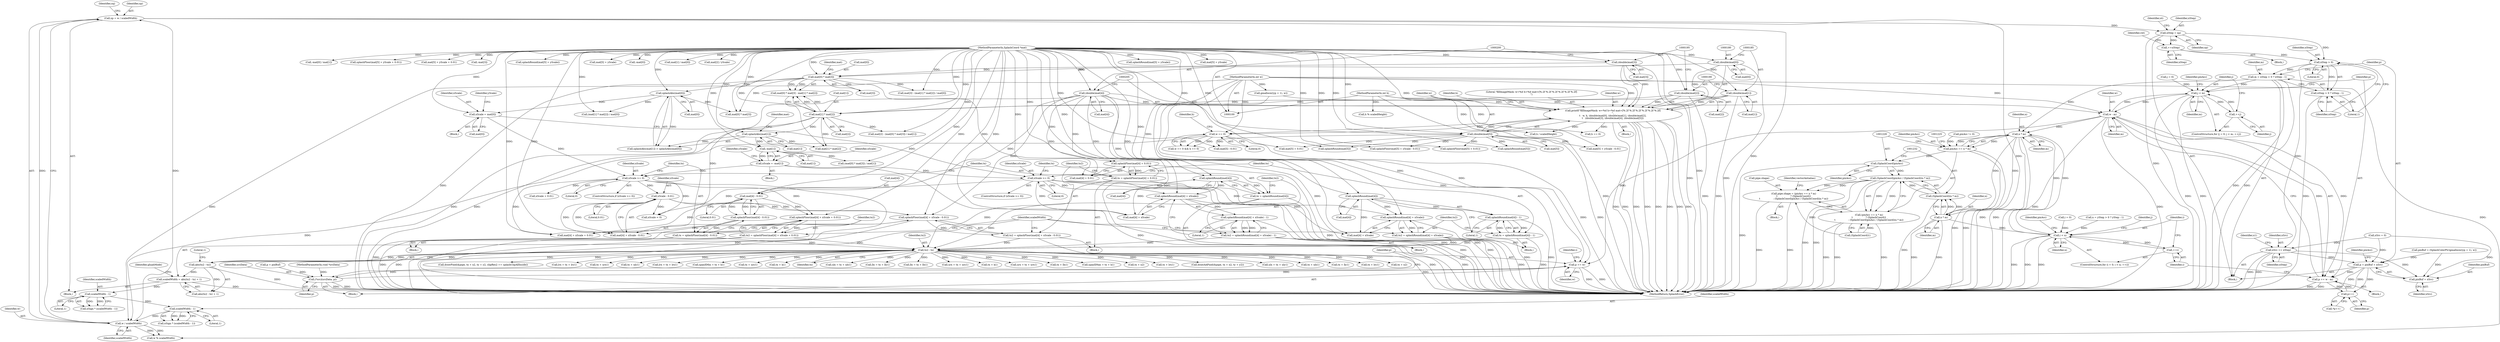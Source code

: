 digraph "0_poppler_9cf2325fb22f812b31858e519411f57747d39bd8_1@integer" {
"1000880" [label="(Call,xp = w / scaledWidth)"];
"1000882" [label="(Call,w / scaledWidth)"];
"1000211" [label="(Call,w == 0)"];
"1000175" [label="(Call,printf(\"fillImageMask: w=%d h=%d mat=[%.2f %.2f %.2f %.2f %.2f %.2f]\n\",\n\t   w, h, (double)mat[0], (double)mat[1], (double)mat[2],\n\t   (double)mat[3], (double)mat[4], (double)mat[5]))"];
"1000103" [label="(MethodParameterIn,int w)"];
"1000104" [label="(MethodParameterIn,int h)"];
"1000179" [label="(Call,(double)mat[0])"];
"1000105" [label="(MethodParameterIn,SplashCoord *mat)"];
"1000184" [label="(Call,(double)mat[1])"];
"1000189" [label="(Call,(double)mat[2])"];
"1000194" [label="(Call,(double)mat[3])"];
"1000199" [label="(Call,(double)mat[4])"];
"1000204" [label="(Call,(double)mat[5])"];
"1000599" [label="(Call,scaledWidth - 1)"];
"1000561" [label="(Call,scaledWidth - 1)"];
"1000423" [label="(Call,scaledWidth = abs(tx2 - tx) + 1)"];
"1000426" [label="(Call,abs(tx2 - tx))"];
"1000427" [label="(Call,tx2 - tx)"];
"1000393" [label="(Call,tx2 = splashFloor(mat[4] + xScale + 0.01))"];
"1000395" [label="(Call,splashFloor(mat[4] + xScale + 0.01))"];
"1000388" [label="(Call,mat[4] - 0.01)"];
"1000381" [label="(Call,xScale >= 0)"];
"1000298" [label="(Call,xScale = mat[0])"];
"1000248" [label="(Call,splashAbs(mat[0]))"];
"1000223" [label="(Call,mat[0] * mat[3])"];
"1000255" [label="(Call,xScale = -mat[1])"];
"1000257" [label="(Call,-mat[1])"];
"1000244" [label="(Call,splashAbs(mat[1]))"];
"1000230" [label="(Call,mat[1] * mat[2])"];
"1000350" [label="(Call,tx2 = splashRound(mat[4] + xScale) - 1)"];
"1000352" [label="(Call,splashRound(mat[4] + xScale) - 1)"];
"1000353" [label="(Call,splashRound(mat[4] + xScale))"];
"1000346" [label="(Call,splashRound(mat[4]))"];
"1000340" [label="(Call,xScale >= 0)"];
"1000413" [label="(Call,tx2 = splashFloor(mat[4] + xScale - 0.01))"];
"1000415" [label="(Call,splashFloor(mat[4] + xScale - 0.01))"];
"1000420" [label="(Call,xScale - 0.01)"];
"1000370" [label="(Call,tx2 = splashRound(mat[4] + xScale))"];
"1000372" [label="(Call,splashRound(mat[4] + xScale))"];
"1000365" [label="(Call,splashRound(mat[4]))"];
"1000405" [label="(Call,tx = splashFloor(mat[4] + 0.01))"];
"1000407" [label="(Call,splashFloor(mat[4] + 0.01))"];
"1000385" [label="(Call,tx = splashFloor(mat[4] - 0.01))"];
"1000387" [label="(Call,splashFloor(mat[4] - 0.01))"];
"1000344" [label="(Call,tx = splashRound(mat[4]))"];
"1000362" [label="(Call,tx = splashRound(mat[4]) - 1)"];
"1000364" [label="(Call,splashRound(mat[4]) - 1)"];
"1001125" [label="(Call,xStep = xp)"];
"1001139" [label="(Call,++xStep)"];
"1001166" [label="(Call,xStep > 0)"];
"1001163" [label="(Call,m = xStep > 0 ? xStep : 1)"];
"1001193" [label="(Call,j < m)"];
"1001196" [label="(Call,++j)"];
"1001206" [label="(Call,w - m)"];
"1000978" [label="(Call,p += w)"];
"1000975" [label="(Call,(*src)(srcData, p))"];
"1001204" [label="(Call,p += w - m)"];
"1001202" [label="(Call,p++)"];
"1001221" [label="(Call,n * m)"];
"1001183" [label="(Call,i < n)"];
"1001186" [label="(Call,++i)"];
"1001219" [label="(Call,pixAcc == n * m)"];
"1001228" [label="(Call,(SplashCoord)pixAcc)"];
"1001227" [label="(Call,(SplashCoord)pixAcc / (SplashCoord)(n * m))"];
"1001214" [label="(Call,pipe.shape = (pixAcc == n * m)\n\t                 ? (SplashCoord)1\n\t                 : (SplashCoord)pixAcc / (SplashCoord)(n * m))"];
"1001218" [label="(Call,(pixAcc == n * m)\n\t                 ? (SplashCoord)1\n\t                 : (SplashCoord)pixAcc / (SplashCoord)(n * m))"];
"1001233" [label="(Call,n * m)"];
"1001231" [label="(Call,(SplashCoord)(n * m))"];
"1001165" [label="(Call,xStep > 0 ? xStep : 1)"];
"1001266" [label="(Call,xSrc += xStep)"];
"1001171" [label="(Call,p = pixBuf + xSrc)"];
"1001173" [label="(Call,pixBuf + xSrc)"];
"1000977" [label="(Identifier,p)"];
"1000385" [label="(Call,tx = splashFloor(mat[4] - 0.01))"];
"1000467" [label="(Call,splashRound(mat[5] + yScale))"];
"1001196" [label="(Call,++j)"];
"1000243" [label="(Call,splashAbs(mat[1]) > splashAbs(mat[0]))"];
"1000646" [label="(Call,llx = tx + lly1)"];
"1000258" [label="(Call,mat[1])"];
"1001206" [label="(Call,w - m)"];
"1000362" [label="(Call,tx = splashRound(mat[4]) - 1)"];
"1000186" [label="(Call,mat[1])"];
"1000257" [label="(Call,-mat[1])"];
"1000232" [label="(Identifier,mat)"];
"1000422" [label="(Literal,0.01)"];
"1001202" [label="(Call,p++)"];
"1000212" [label="(Identifier,w)"];
"1000386" [label="(Identifier,tx)"];
"1001215" [label="(Call,pipe.shape)"];
"1000373" [label="(Call,mat[4] + xScale)"];
"1000877" [label="(Call,h % scaledHeight)"];
"1000381" [label="(Call,xScale >= 0)"];
"1000380" [label="(ControlStructure,if (xScale >= 0))"];
"1001197" [label="(Identifier,j)"];
"1001267" [label="(Identifier,xSrc)"];
"1000213" [label="(Literal,0)"];
"1000210" [label="(Call,w == 0 && h == 0)"];
"1000688" [label="(Call,llx = tx + llx1)"];
"1000468" [label="(Call,mat[5] + yScale)"];
"1000636" [label="(Call,urx = tx + ury1)"];
"1001025" [label="(Call,tx + k1)"];
"1001231" [label="(Call,(SplashCoord)(n * m))"];
"1001203" [label="(Identifier,p)"];
"1000346" [label="(Call,splashRound(mat[4]))"];
"1001208" [label="(Identifier,m)"];
"1001211" [label="(Identifier,pixAcc)"];
"1000460" [label="(Call,splashRound(mat[5]))"];
"1000211" [label="(Call,w == 0)"];
"1000441" [label="(Call,splashRound(mat[5]))"];
"1000511" [label="(Call,mat[5] + yScale - 0.01)"];
"1000178" [label="(Identifier,h)"];
"1000404" [label="(Block,)"];
"1001129" [label="(Identifier,xt)"];
"1001171" [label="(Call,p = pixBuf + xSrc)"];
"1001214" [label="(Call,pipe.shape = (pixAcc == n * m)\n\t                 ? (SplashCoord)1\n\t                 : (SplashCoord)pixAcc / (SplashCoord)(n * m))"];
"1001177" [label="(Identifier,pixAcc)"];
"1000678" [label="(Call,urx = tx + urx1)"];
"1000344" [label="(Call,tx = splashRound(mat[4]))"];
"1000690" [label="(Call,tx + llx1)"];
"1000304" [label="(Identifier,yScale)"];
"1001175" [label="(Identifier,xSrc)"];
"1000426" [label="(Call,abs(tx2 - tx))"];
"1001195" [label="(Identifier,m)"];
"1000976" [label="(Identifier,srcData)"];
"1000179" [label="(Call,(double)mat[0])"];
"1000176" [label="(Literal,\"fillImageMask: w=%d h=%d mat=[%.2f %.2f %.2f %.2f %.2f %.2f]\n\")"];
"1000510" [label="(Call,splashFloor(mat[5] + yScale - 0.01))"];
"1000234" [label="(Call,mat[2])"];
"1000395" [label="(Call,splashFloor(mat[4] + xScale + 0.01))"];
"1000887" [label="(Call,w % scaledWidth)"];
"1001204" [label="(Call,p += w - m)"];
"1000352" [label="(Call,splashRound(mat[4] + xScale) - 1)"];
"1000227" [label="(Call,mat[3])"];
"1001268" [label="(Identifier,xStep)"];
"1001179" [label="(ControlStructure,for (i = 0; i < n; ++i))"];
"1001037" [label="(Call,spanXMax = tx + k1)"];
"1001140" [label="(Identifier,xStep)"];
"1000503" [label="(Call,mat[5] + 0.01)"];
"1001224" [label="(Call,(SplashCoord)1)"];
"1000597" [label="(Call,xSign * (scaledWidth - 1))"];
"1001124" [label="(Block,)"];
"1001142" [label="(Identifier,rot)"];
"1001246" [label="(Call,tx + x2)"];
"1001170" [label="(Literal,1)"];
"1000177" [label="(Identifier,w)"];
"1000700" [label="(Call,tx + lrx1)"];
"1001166" [label="(Call,xStep > 0)"];
"1000297" [label="(Block,)"];
"1000256" [label="(Identifier,xScale)"];
"1001243" [label="(Call,drawAAPixel(&pipe, tx + x2, ty + y2))"];
"1000371" [label="(Identifier,tx2)"];
"1000215" [label="(Identifier,h)"];
"1000483" [label="(Call,mat[5] - 0.01)"];
"1001221" [label="(Call,n * m)"];
"1000962" [label="(Call,p = pixBuf)"];
"1000206" [label="(Call,mat[5])"];
"1000890" [label="(Call,pixBuf = (SplashColorPtr)gmallocn((yp + 1), w))"];
"1000248" [label="(Call,splashAbs(mat[0]))"];
"1001125" [label="(Call,xStep = xp)"];
"1000414" [label="(Identifier,tx2)"];
"1000883" [label="(Identifier,w)"];
"1000189" [label="(Call,(double)mat[2])"];
"1000340" [label="(Call,xScale >= 0)"];
"1000432" [label="(Identifier,glyphMode)"];
"1000626" [label="(Call,ulx = tx + uly1)"];
"1000406" [label="(Identifier,tx)"];
"1001135" [label="(Block,)"];
"1001168" [label="(Literal,0)"];
"1000309" [label="(Call,(mat[1] * mat[2]) / mat[0])"];
"1000245" [label="(Call,mat[1])"];
"1000341" [label="(Identifier,xScale)"];
"1001186" [label="(Call,++i)"];
"1000872" [label="(Call,h / scaledHeight)"];
"1000423" [label="(Call,scaledWidth = abs(tx2 - tx) + 1)"];
"1000102" [label="(MethodParameterIn,void *srcData)"];
"1000407" [label="(Call,splashFloor(mat[4] + 0.01))"];
"1000428" [label="(Identifier,tx2)"];
"1001172" [label="(Identifier,p)"];
"1000244" [label="(Call,splashAbs(mat[1]))"];
"1000400" [label="(Call,xScale + 0.01)"];
"1001174" [label="(Identifier,pixBuf)"];
"1000383" [label="(Literal,0)"];
"1000263" [label="(Call,mat[2] - (mat[0] * mat[3]) / mat[1])"];
"1000365" [label="(Call,splashRound(mat[4]))"];
"1000288" [label="(Call,-mat[0] / mat[1])"];
"1000343" [label="(Block,)"];
"1000231" [label="(Call,mat[1])"];
"1001227" [label="(Call,(SplashCoord)pixAcc / (SplashCoord)(n * m))"];
"1000361" [label="(Block,)"];
"1001279" [label="(MethodReturn,SplashError)"];
"1000405" [label="(Call,tx = splashFloor(mat[4] + 0.01))"];
"1000670" [label="(Call,tx + ulx1)"];
"1000310" [label="(Call,mat[1] * mat[2])"];
"1000351" [label="(Identifier,tx2)"];
"1001185" [label="(Identifier,n)"];
"1000425" [label="(Call,abs(tx2 - tx) + 1)"];
"1001187" [label="(Identifier,i)"];
"1000648" [label="(Call,tx + lly1)"];
"1000658" [label="(Call,tx + lry1)"];
"1000387" [label="(Call,splashFloor(mat[4] - 0.01))"];
"1000894" [label="(Call,gmallocn((yp + 1), w))"];
"1000175" [label="(Call,printf(\"fillImageMask: w=%d h=%d mat=[%.2f %.2f %.2f %.2f %.2f %.2f]\n\",\n\t   w, h, (double)mat[0], (double)mat[1], (double)mat[2],\n\t   (double)mat[3], (double)mat[4], (double)mat[5]))"];
"1000370" [label="(Call,tx2 = splashRound(mat[4] + xScale))"];
"1000250" [label="(Identifier,mat)"];
"1000224" [label="(Call,mat[0])"];
"1000973" [label="(Identifier,i)"];
"1001165" [label="(Call,xStep > 0 ? xStep : 1)"];
"1000490" [label="(Call,splashFloor(mat[5] + yScale + 0.01))"];
"1000427" [label="(Call,tx2 - tx)"];
"1000491" [label="(Call,mat[5] + yScale + 0.01)"];
"1001257" [label="(Call,tx + x2)"];
"1000345" [label="(Identifier,tx)"];
"1001191" [label="(Identifier,j)"];
"1000281" [label="(Call,-mat[3])"];
"1001222" [label="(Identifier,n)"];
"1001193" [label="(Call,j < m)"];
"1000366" [label="(Call,mat[4])"];
"1001163" [label="(Call,m = xStep > 0 ? xStep : 1)"];
"1001184" [label="(Identifier,i)"];
"1001189" [label="(ControlStructure,for (j = 0; j < m; ++j))"];
"1000372" [label="(Call,splashRound(mat[4] + xScale))"];
"1001230" [label="(Identifier,pixAcc)"];
"1000448" [label="(Call,splashRound(mat[5] + yScale))"];
"1000249" [label="(Call,mat[0])"];
"1000600" [label="(Identifier,scaledWidth)"];
"1000222" [label="(Call,mat[0] * mat[3] - mat[1] * mat[2])"];
"1000104" [label="(MethodParameterIn,int h)"];
"1000204" [label="(Call,(double)mat[5])"];
"1000880" [label="(Call,xp = w / scaledWidth)"];
"1000529" [label="(Call,xScale < 0)"];
"1001167" [label="(Identifier,xStep)"];
"1000305" [label="(Call,mat[3] - (mat[1] * mat[2]) / mat[0])"];
"1001194" [label="(Identifier,j)"];
"1000359" [label="(Literal,1)"];
"1001233" [label="(Call,n * m)"];
"1000449" [label="(Call,mat[5] + yScale)"];
"1000289" [label="(Call,-mat[0])"];
"1000354" [label="(Call,mat[4] + xScale)"];
"1001254" [label="(Call,drawPixel(&pipe, tx + x2, ty + y2, clipRes2 == splashClipAllInside))"];
"1001210" [label="(Call,pixAcc != 0)"];
"1000230" [label="(Call,mat[1] * mat[2])"];
"1000393" [label="(Call,tx2 = splashFloor(mat[4] + xScale + 0.01))"];
"1000656" [label="(Call,lrx = tx + lry1)"];
"1000299" [label="(Identifier,xScale)"];
"1000300" [label="(Call,mat[0])"];
"1000975" [label="(Call,(*src)(srcData, p))"];
"1001183" [label="(Call,i < n)"];
"1001234" [label="(Identifier,n)"];
"1001270" [label="(Identifier,x1)"];
"1000107" [label="(Block,)"];
"1000421" [label="(Identifier,xScale)"];
"1000103" [label="(MethodParameterIn,int w)"];
"1001238" [label="(Identifier,vectorAntialias)"];
"1001205" [label="(Identifier,p)"];
"1000563" [label="(Literal,1)"];
"1000347" [label="(Call,mat[4])"];
"1000329" [label="(Call,mat[1] / mat[0])"];
"1001207" [label="(Identifier,w)"];
"1000268" [label="(Call,mat[0] * mat[3])"];
"1000408" [label="(Call,mat[4] + 0.01)"];
"1000174" [label="(Block,)"];
"1000420" [label="(Call,xScale - 0.01)"];
"1000974" [label="(Block,)"];
"1001220" [label="(Identifier,pixAcc)"];
"1001127" [label="(Identifier,xp)"];
"1000105" [label="(MethodParameterIn,SplashCoord *mat)"];
"1000601" [label="(Literal,1)"];
"1000394" [label="(Identifier,tx2)"];
"1000886" [label="(Identifier,xq)"];
"1000262" [label="(Identifier,yScale)"];
"1000389" [label="(Call,mat[4])"];
"1000680" [label="(Call,tx + urx1)"];
"1000384" [label="(Block,)"];
"1000342" [label="(Literal,0)"];
"1000392" [label="(Literal,0.01)"];
"1001164" [label="(Identifier,m)"];
"1000364" [label="(Call,splashRound(mat[4]) - 1)"];
"1000254" [label="(Block,)"];
"1000369" [label="(Literal,1)"];
"1001235" [label="(Identifier,m)"];
"1001126" [label="(Identifier,xStep)"];
"1001201" [label="(Call,*p++)"];
"1000388" [label="(Call,mat[4] - 0.01)"];
"1000881" [label="(Identifier,xp)"];
"1000382" [label="(Identifier,xScale)"];
"1000562" [label="(Identifier,scaledWidth)"];
"1000196" [label="(Call,mat[3])"];
"1000559" [label="(Call,xSign * (scaledWidth - 1))"];
"1000413" [label="(Call,tx2 = splashFloor(mat[4] + xScale - 0.01))"];
"1001180" [label="(Call,i = 0)"];
"1000267" [label="(Call,(mat[0] * mat[3]) / mat[1])"];
"1000191" [label="(Call,mat[2])"];
"1000424" [label="(Identifier,scaledWidth)"];
"1000223" [label="(Call,mat[0] * mat[3])"];
"1000194" [label="(Call,(double)mat[3])"];
"1001190" [label="(Call,j = 0)"];
"1000416" [label="(Call,mat[4] + xScale - 0.01)"];
"1000628" [label="(Call,tx + uly1)"];
"1000502" [label="(Call,splashFloor(mat[5] + 0.01))"];
"1001218" [label="(Call,(pixAcc == n * m)\n\t                 ? (SplashCoord)1\n\t                 : (SplashCoord)pixAcc / (SplashCoord)(n * m))"];
"1001223" [label="(Identifier,m)"];
"1000698" [label="(Call,lrx = tx + lrx1)"];
"1001169" [label="(Identifier,xStep)"];
"1001219" [label="(Call,pixAcc == n * m)"];
"1000884" [label="(Identifier,scaledWidth)"];
"1000184" [label="(Call,(double)mat[1])"];
"1000353" [label="(Call,splashRound(mat[4] + xScale))"];
"1000214" [label="(Call,h == 0)"];
"1000298" [label="(Call,xScale = mat[0])"];
"1000561" [label="(Call,scaledWidth - 1)"];
"1001023" [label="(Call,spanXMin = tx + k1)"];
"1000396" [label="(Call,mat[4] + xScale + 0.01)"];
"1001266" [label="(Call,xSrc += xStep)"];
"1001200" [label="(Identifier,pixAcc)"];
"1000638" [label="(Call,tx + ury1)"];
"1001139" [label="(Call,++xStep)"];
"1001039" [label="(Call,tx + k1)"];
"1001173" [label="(Call,pixBuf + xSrc)"];
"1000255" [label="(Call,xScale = -mat[1])"];
"1001228" [label="(Call,(SplashCoord)pixAcc)"];
"1000429" [label="(Identifier,tx)"];
"1000882" [label="(Call,w / scaledWidth)"];
"1000322" [label="(Call,mat[2] / yScale)"];
"1000979" [label="(Identifier,p)"];
"1000350" [label="(Call,tx2 = splashRound(mat[4] + xScale) - 1)"];
"1001082" [label="(Call,xSrc = 0)"];
"1000201" [label="(Call,mat[4])"];
"1000430" [label="(Literal,1)"];
"1001213" [label="(Block,)"];
"1001107" [label="(Call,n = yStep > 0 ? yStep : 1)"];
"1000978" [label="(Call,p += w)"];
"1000599" [label="(Call,scaledWidth - 1)"];
"1000339" [label="(ControlStructure,if (xScale >= 0))"];
"1000668" [label="(Call,ulx = tx + ulx1)"];
"1000415" [label="(Call,splashFloor(mat[4] + xScale - 0.01))"];
"1001188" [label="(Block,)"];
"1000199" [label="(Call,(double)mat[4])"];
"1000363" [label="(Identifier,tx)"];
"1000980" [label="(Identifier,w)"];
"1000181" [label="(Call,mat[0])"];
"1000880" -> "1000107"  [label="AST: "];
"1000880" -> "1000882"  [label="CFG: "];
"1000881" -> "1000880"  [label="AST: "];
"1000882" -> "1000880"  [label="AST: "];
"1000886" -> "1000880"  [label="CFG: "];
"1000880" -> "1001279"  [label="DDG: "];
"1000880" -> "1001279"  [label="DDG: "];
"1000882" -> "1000880"  [label="DDG: "];
"1000882" -> "1000880"  [label="DDG: "];
"1000880" -> "1001125"  [label="DDG: "];
"1000882" -> "1000884"  [label="CFG: "];
"1000883" -> "1000882"  [label="AST: "];
"1000884" -> "1000882"  [label="AST: "];
"1000211" -> "1000882"  [label="DDG: "];
"1000103" -> "1000882"  [label="DDG: "];
"1000599" -> "1000882"  [label="DDG: "];
"1000882" -> "1000887"  [label="DDG: "];
"1000882" -> "1000887"  [label="DDG: "];
"1000211" -> "1000210"  [label="AST: "];
"1000211" -> "1000213"  [label="CFG: "];
"1000212" -> "1000211"  [label="AST: "];
"1000213" -> "1000211"  [label="AST: "];
"1000215" -> "1000211"  [label="CFG: "];
"1000210" -> "1000211"  [label="CFG: "];
"1000211" -> "1001279"  [label="DDG: "];
"1000211" -> "1000210"  [label="DDG: "];
"1000211" -> "1000210"  [label="DDG: "];
"1000175" -> "1000211"  [label="DDG: "];
"1000103" -> "1000211"  [label="DDG: "];
"1000175" -> "1000174"  [label="AST: "];
"1000175" -> "1000204"  [label="CFG: "];
"1000176" -> "1000175"  [label="AST: "];
"1000177" -> "1000175"  [label="AST: "];
"1000178" -> "1000175"  [label="AST: "];
"1000179" -> "1000175"  [label="AST: "];
"1000184" -> "1000175"  [label="AST: "];
"1000189" -> "1000175"  [label="AST: "];
"1000194" -> "1000175"  [label="AST: "];
"1000199" -> "1000175"  [label="AST: "];
"1000204" -> "1000175"  [label="AST: "];
"1000212" -> "1000175"  [label="CFG: "];
"1000175" -> "1001279"  [label="DDG: "];
"1000175" -> "1001279"  [label="DDG: "];
"1000175" -> "1001279"  [label="DDG: "];
"1000175" -> "1001279"  [label="DDG: "];
"1000175" -> "1001279"  [label="DDG: "];
"1000175" -> "1001279"  [label="DDG: "];
"1000175" -> "1001279"  [label="DDG: "];
"1000175" -> "1001279"  [label="DDG: "];
"1000103" -> "1000175"  [label="DDG: "];
"1000104" -> "1000175"  [label="DDG: "];
"1000179" -> "1000175"  [label="DDG: "];
"1000184" -> "1000175"  [label="DDG: "];
"1000189" -> "1000175"  [label="DDG: "];
"1000194" -> "1000175"  [label="DDG: "];
"1000199" -> "1000175"  [label="DDG: "];
"1000204" -> "1000175"  [label="DDG: "];
"1000175" -> "1000214"  [label="DDG: "];
"1000175" -> "1000872"  [label="DDG: "];
"1000103" -> "1000100"  [label="AST: "];
"1000103" -> "1001279"  [label="DDG: "];
"1000103" -> "1000887"  [label="DDG: "];
"1000103" -> "1000894"  [label="DDG: "];
"1000103" -> "1000978"  [label="DDG: "];
"1000103" -> "1001206"  [label="DDG: "];
"1000104" -> "1000100"  [label="AST: "];
"1000104" -> "1001279"  [label="DDG: "];
"1000104" -> "1000214"  [label="DDG: "];
"1000104" -> "1000872"  [label="DDG: "];
"1000104" -> "1000877"  [label="DDG: "];
"1000179" -> "1000181"  [label="CFG: "];
"1000180" -> "1000179"  [label="AST: "];
"1000181" -> "1000179"  [label="AST: "];
"1000185" -> "1000179"  [label="CFG: "];
"1000179" -> "1001279"  [label="DDG: "];
"1000105" -> "1000179"  [label="DDG: "];
"1000179" -> "1000223"  [label="DDG: "];
"1000105" -> "1000100"  [label="AST: "];
"1000105" -> "1001279"  [label="DDG: "];
"1000105" -> "1000184"  [label="DDG: "];
"1000105" -> "1000189"  [label="DDG: "];
"1000105" -> "1000194"  [label="DDG: "];
"1000105" -> "1000199"  [label="DDG: "];
"1000105" -> "1000204"  [label="DDG: "];
"1000105" -> "1000223"  [label="DDG: "];
"1000105" -> "1000230"  [label="DDG: "];
"1000105" -> "1000244"  [label="DDG: "];
"1000105" -> "1000248"  [label="DDG: "];
"1000105" -> "1000257"  [label="DDG: "];
"1000105" -> "1000263"  [label="DDG: "];
"1000105" -> "1000268"  [label="DDG: "];
"1000105" -> "1000267"  [label="DDG: "];
"1000105" -> "1000281"  [label="DDG: "];
"1000105" -> "1000289"  [label="DDG: "];
"1000105" -> "1000288"  [label="DDG: "];
"1000105" -> "1000298"  [label="DDG: "];
"1000105" -> "1000305"  [label="DDG: "];
"1000105" -> "1000310"  [label="DDG: "];
"1000105" -> "1000309"  [label="DDG: "];
"1000105" -> "1000322"  [label="DDG: "];
"1000105" -> "1000329"  [label="DDG: "];
"1000105" -> "1000346"  [label="DDG: "];
"1000105" -> "1000353"  [label="DDG: "];
"1000105" -> "1000354"  [label="DDG: "];
"1000105" -> "1000365"  [label="DDG: "];
"1000105" -> "1000372"  [label="DDG: "];
"1000105" -> "1000373"  [label="DDG: "];
"1000105" -> "1000388"  [label="DDG: "];
"1000105" -> "1000395"  [label="DDG: "];
"1000105" -> "1000396"  [label="DDG: "];
"1000105" -> "1000407"  [label="DDG: "];
"1000105" -> "1000408"  [label="DDG: "];
"1000105" -> "1000415"  [label="DDG: "];
"1000105" -> "1000416"  [label="DDG: "];
"1000105" -> "1000441"  [label="DDG: "];
"1000105" -> "1000448"  [label="DDG: "];
"1000105" -> "1000449"  [label="DDG: "];
"1000105" -> "1000460"  [label="DDG: "];
"1000105" -> "1000467"  [label="DDG: "];
"1000105" -> "1000468"  [label="DDG: "];
"1000105" -> "1000483"  [label="DDG: "];
"1000105" -> "1000490"  [label="DDG: "];
"1000105" -> "1000491"  [label="DDG: "];
"1000105" -> "1000502"  [label="DDG: "];
"1000105" -> "1000503"  [label="DDG: "];
"1000105" -> "1000510"  [label="DDG: "];
"1000105" -> "1000511"  [label="DDG: "];
"1000184" -> "1000186"  [label="CFG: "];
"1000185" -> "1000184"  [label="AST: "];
"1000186" -> "1000184"  [label="AST: "];
"1000190" -> "1000184"  [label="CFG: "];
"1000184" -> "1001279"  [label="DDG: "];
"1000184" -> "1000230"  [label="DDG: "];
"1000189" -> "1000191"  [label="CFG: "];
"1000190" -> "1000189"  [label="AST: "];
"1000191" -> "1000189"  [label="AST: "];
"1000195" -> "1000189"  [label="CFG: "];
"1000189" -> "1001279"  [label="DDG: "];
"1000189" -> "1000230"  [label="DDG: "];
"1000194" -> "1000196"  [label="CFG: "];
"1000195" -> "1000194"  [label="AST: "];
"1000196" -> "1000194"  [label="AST: "];
"1000200" -> "1000194"  [label="CFG: "];
"1000194" -> "1001279"  [label="DDG: "];
"1000194" -> "1000223"  [label="DDG: "];
"1000199" -> "1000201"  [label="CFG: "];
"1000200" -> "1000199"  [label="AST: "];
"1000201" -> "1000199"  [label="AST: "];
"1000205" -> "1000199"  [label="CFG: "];
"1000199" -> "1001279"  [label="DDG: "];
"1000199" -> "1000346"  [label="DDG: "];
"1000199" -> "1000365"  [label="DDG: "];
"1000199" -> "1000388"  [label="DDG: "];
"1000199" -> "1000407"  [label="DDG: "];
"1000199" -> "1000408"  [label="DDG: "];
"1000199" -> "1000415"  [label="DDG: "];
"1000199" -> "1000416"  [label="DDG: "];
"1000204" -> "1000206"  [label="CFG: "];
"1000205" -> "1000204"  [label="AST: "];
"1000206" -> "1000204"  [label="AST: "];
"1000204" -> "1001279"  [label="DDG: "];
"1000204" -> "1000441"  [label="DDG: "];
"1000204" -> "1000460"  [label="DDG: "];
"1000204" -> "1000483"  [label="DDG: "];
"1000204" -> "1000502"  [label="DDG: "];
"1000204" -> "1000503"  [label="DDG: "];
"1000204" -> "1000510"  [label="DDG: "];
"1000204" -> "1000511"  [label="DDG: "];
"1000599" -> "1000597"  [label="AST: "];
"1000599" -> "1000601"  [label="CFG: "];
"1000600" -> "1000599"  [label="AST: "];
"1000601" -> "1000599"  [label="AST: "];
"1000597" -> "1000599"  [label="CFG: "];
"1000599" -> "1000597"  [label="DDG: "];
"1000599" -> "1000597"  [label="DDG: "];
"1000561" -> "1000599"  [label="DDG: "];
"1000561" -> "1000559"  [label="AST: "];
"1000561" -> "1000563"  [label="CFG: "];
"1000562" -> "1000561"  [label="AST: "];
"1000563" -> "1000561"  [label="AST: "];
"1000559" -> "1000561"  [label="CFG: "];
"1000561" -> "1000559"  [label="DDG: "];
"1000561" -> "1000559"  [label="DDG: "];
"1000423" -> "1000561"  [label="DDG: "];
"1000423" -> "1000107"  [label="AST: "];
"1000423" -> "1000425"  [label="CFG: "];
"1000424" -> "1000423"  [label="AST: "];
"1000425" -> "1000423"  [label="AST: "];
"1000432" -> "1000423"  [label="CFG: "];
"1000423" -> "1001279"  [label="DDG: "];
"1000426" -> "1000423"  [label="DDG: "];
"1000426" -> "1000425"  [label="AST: "];
"1000426" -> "1000427"  [label="CFG: "];
"1000427" -> "1000426"  [label="AST: "];
"1000430" -> "1000426"  [label="CFG: "];
"1000426" -> "1001279"  [label="DDG: "];
"1000426" -> "1000425"  [label="DDG: "];
"1000427" -> "1000426"  [label="DDG: "];
"1000427" -> "1000426"  [label="DDG: "];
"1000427" -> "1000429"  [label="CFG: "];
"1000428" -> "1000427"  [label="AST: "];
"1000429" -> "1000427"  [label="AST: "];
"1000427" -> "1001279"  [label="DDG: "];
"1000393" -> "1000427"  [label="DDG: "];
"1000350" -> "1000427"  [label="DDG: "];
"1000413" -> "1000427"  [label="DDG: "];
"1000370" -> "1000427"  [label="DDG: "];
"1000405" -> "1000427"  [label="DDG: "];
"1000385" -> "1000427"  [label="DDG: "];
"1000344" -> "1000427"  [label="DDG: "];
"1000362" -> "1000427"  [label="DDG: "];
"1000427" -> "1000626"  [label="DDG: "];
"1000427" -> "1000628"  [label="DDG: "];
"1000427" -> "1000636"  [label="DDG: "];
"1000427" -> "1000638"  [label="DDG: "];
"1000427" -> "1000646"  [label="DDG: "];
"1000427" -> "1000648"  [label="DDG: "];
"1000427" -> "1000656"  [label="DDG: "];
"1000427" -> "1000658"  [label="DDG: "];
"1000427" -> "1000668"  [label="DDG: "];
"1000427" -> "1000670"  [label="DDG: "];
"1000427" -> "1000678"  [label="DDG: "];
"1000427" -> "1000680"  [label="DDG: "];
"1000427" -> "1000688"  [label="DDG: "];
"1000427" -> "1000690"  [label="DDG: "];
"1000427" -> "1000698"  [label="DDG: "];
"1000427" -> "1000700"  [label="DDG: "];
"1000427" -> "1001023"  [label="DDG: "];
"1000427" -> "1001025"  [label="DDG: "];
"1000427" -> "1001037"  [label="DDG: "];
"1000427" -> "1001039"  [label="DDG: "];
"1000427" -> "1001243"  [label="DDG: "];
"1000427" -> "1001246"  [label="DDG: "];
"1000427" -> "1001254"  [label="DDG: "];
"1000427" -> "1001257"  [label="DDG: "];
"1000393" -> "1000384"  [label="AST: "];
"1000393" -> "1000395"  [label="CFG: "];
"1000394" -> "1000393"  [label="AST: "];
"1000395" -> "1000393"  [label="AST: "];
"1000424" -> "1000393"  [label="CFG: "];
"1000393" -> "1001279"  [label="DDG: "];
"1000395" -> "1000393"  [label="DDG: "];
"1000395" -> "1000396"  [label="CFG: "];
"1000396" -> "1000395"  [label="AST: "];
"1000395" -> "1001279"  [label="DDG: "];
"1000388" -> "1000395"  [label="DDG: "];
"1000381" -> "1000395"  [label="DDG: "];
"1000388" -> "1000387"  [label="AST: "];
"1000388" -> "1000392"  [label="CFG: "];
"1000389" -> "1000388"  [label="AST: "];
"1000392" -> "1000388"  [label="AST: "];
"1000387" -> "1000388"  [label="CFG: "];
"1000388" -> "1000387"  [label="DDG: "];
"1000388" -> "1000387"  [label="DDG: "];
"1000388" -> "1000396"  [label="DDG: "];
"1000381" -> "1000380"  [label="AST: "];
"1000381" -> "1000383"  [label="CFG: "];
"1000382" -> "1000381"  [label="AST: "];
"1000383" -> "1000381"  [label="AST: "];
"1000386" -> "1000381"  [label="CFG: "];
"1000406" -> "1000381"  [label="CFG: "];
"1000381" -> "1001279"  [label="DDG: "];
"1000298" -> "1000381"  [label="DDG: "];
"1000255" -> "1000381"  [label="DDG: "];
"1000381" -> "1000396"  [label="DDG: "];
"1000381" -> "1000400"  [label="DDG: "];
"1000381" -> "1000420"  [label="DDG: "];
"1000381" -> "1000529"  [label="DDG: "];
"1000298" -> "1000297"  [label="AST: "];
"1000298" -> "1000300"  [label="CFG: "];
"1000299" -> "1000298"  [label="AST: "];
"1000300" -> "1000298"  [label="AST: "];
"1000304" -> "1000298"  [label="CFG: "];
"1000248" -> "1000298"  [label="DDG: "];
"1000298" -> "1000340"  [label="DDG: "];
"1000248" -> "1000243"  [label="AST: "];
"1000248" -> "1000249"  [label="CFG: "];
"1000249" -> "1000248"  [label="AST: "];
"1000243" -> "1000248"  [label="CFG: "];
"1000248" -> "1000243"  [label="DDG: "];
"1000223" -> "1000248"  [label="DDG: "];
"1000248" -> "1000268"  [label="DDG: "];
"1000248" -> "1000309"  [label="DDG: "];
"1000223" -> "1000222"  [label="AST: "];
"1000223" -> "1000227"  [label="CFG: "];
"1000224" -> "1000223"  [label="AST: "];
"1000227" -> "1000223"  [label="AST: "];
"1000232" -> "1000223"  [label="CFG: "];
"1000223" -> "1001279"  [label="DDG: "];
"1000223" -> "1001279"  [label="DDG: "];
"1000223" -> "1000222"  [label="DDG: "];
"1000223" -> "1000222"  [label="DDG: "];
"1000223" -> "1000268"  [label="DDG: "];
"1000223" -> "1000305"  [label="DDG: "];
"1000255" -> "1000254"  [label="AST: "];
"1000255" -> "1000257"  [label="CFG: "];
"1000256" -> "1000255"  [label="AST: "];
"1000257" -> "1000255"  [label="AST: "];
"1000262" -> "1000255"  [label="CFG: "];
"1000255" -> "1001279"  [label="DDG: "];
"1000257" -> "1000255"  [label="DDG: "];
"1000255" -> "1000340"  [label="DDG: "];
"1000257" -> "1000258"  [label="CFG: "];
"1000258" -> "1000257"  [label="AST: "];
"1000244" -> "1000257"  [label="DDG: "];
"1000257" -> "1000267"  [label="DDG: "];
"1000244" -> "1000243"  [label="AST: "];
"1000244" -> "1000245"  [label="CFG: "];
"1000245" -> "1000244"  [label="AST: "];
"1000250" -> "1000244"  [label="CFG: "];
"1000244" -> "1000243"  [label="DDG: "];
"1000230" -> "1000244"  [label="DDG: "];
"1000244" -> "1000310"  [label="DDG: "];
"1000230" -> "1000222"  [label="AST: "];
"1000230" -> "1000234"  [label="CFG: "];
"1000231" -> "1000230"  [label="AST: "];
"1000234" -> "1000230"  [label="AST: "];
"1000222" -> "1000230"  [label="CFG: "];
"1000230" -> "1001279"  [label="DDG: "];
"1000230" -> "1001279"  [label="DDG: "];
"1000230" -> "1000222"  [label="DDG: "];
"1000230" -> "1000222"  [label="DDG: "];
"1000230" -> "1000263"  [label="DDG: "];
"1000230" -> "1000310"  [label="DDG: "];
"1000350" -> "1000343"  [label="AST: "];
"1000350" -> "1000352"  [label="CFG: "];
"1000351" -> "1000350"  [label="AST: "];
"1000352" -> "1000350"  [label="AST: "];
"1000424" -> "1000350"  [label="CFG: "];
"1000350" -> "1001279"  [label="DDG: "];
"1000352" -> "1000350"  [label="DDG: "];
"1000352" -> "1000350"  [label="DDG: "];
"1000352" -> "1000359"  [label="CFG: "];
"1000353" -> "1000352"  [label="AST: "];
"1000359" -> "1000352"  [label="AST: "];
"1000352" -> "1001279"  [label="DDG: "];
"1000353" -> "1000352"  [label="DDG: "];
"1000353" -> "1000354"  [label="CFG: "];
"1000354" -> "1000353"  [label="AST: "];
"1000359" -> "1000353"  [label="CFG: "];
"1000353" -> "1001279"  [label="DDG: "];
"1000346" -> "1000353"  [label="DDG: "];
"1000340" -> "1000353"  [label="DDG: "];
"1000346" -> "1000344"  [label="AST: "];
"1000346" -> "1000347"  [label="CFG: "];
"1000347" -> "1000346"  [label="AST: "];
"1000344" -> "1000346"  [label="CFG: "];
"1000346" -> "1000344"  [label="DDG: "];
"1000346" -> "1000354"  [label="DDG: "];
"1000340" -> "1000339"  [label="AST: "];
"1000340" -> "1000342"  [label="CFG: "];
"1000341" -> "1000340"  [label="AST: "];
"1000342" -> "1000340"  [label="AST: "];
"1000345" -> "1000340"  [label="CFG: "];
"1000363" -> "1000340"  [label="CFG: "];
"1000340" -> "1001279"  [label="DDG: "];
"1000340" -> "1000354"  [label="DDG: "];
"1000340" -> "1000372"  [label="DDG: "];
"1000340" -> "1000373"  [label="DDG: "];
"1000340" -> "1000529"  [label="DDG: "];
"1000413" -> "1000404"  [label="AST: "];
"1000413" -> "1000415"  [label="CFG: "];
"1000414" -> "1000413"  [label="AST: "];
"1000415" -> "1000413"  [label="AST: "];
"1000424" -> "1000413"  [label="CFG: "];
"1000413" -> "1001279"  [label="DDG: "];
"1000415" -> "1000413"  [label="DDG: "];
"1000415" -> "1000416"  [label="CFG: "];
"1000416" -> "1000415"  [label="AST: "];
"1000415" -> "1001279"  [label="DDG: "];
"1000420" -> "1000415"  [label="DDG: "];
"1000420" -> "1000415"  [label="DDG: "];
"1000420" -> "1000416"  [label="AST: "];
"1000420" -> "1000422"  [label="CFG: "];
"1000421" -> "1000420"  [label="AST: "];
"1000422" -> "1000420"  [label="AST: "];
"1000416" -> "1000420"  [label="CFG: "];
"1000420" -> "1000416"  [label="DDG: "];
"1000420" -> "1000416"  [label="DDG: "];
"1000420" -> "1000529"  [label="DDG: "];
"1000370" -> "1000361"  [label="AST: "];
"1000370" -> "1000372"  [label="CFG: "];
"1000371" -> "1000370"  [label="AST: "];
"1000372" -> "1000370"  [label="AST: "];
"1000424" -> "1000370"  [label="CFG: "];
"1000370" -> "1001279"  [label="DDG: "];
"1000372" -> "1000370"  [label="DDG: "];
"1000372" -> "1000373"  [label="CFG: "];
"1000373" -> "1000372"  [label="AST: "];
"1000372" -> "1001279"  [label="DDG: "];
"1000365" -> "1000372"  [label="DDG: "];
"1000365" -> "1000364"  [label="AST: "];
"1000365" -> "1000366"  [label="CFG: "];
"1000366" -> "1000365"  [label="AST: "];
"1000369" -> "1000365"  [label="CFG: "];
"1000365" -> "1000364"  [label="DDG: "];
"1000365" -> "1000373"  [label="DDG: "];
"1000405" -> "1000404"  [label="AST: "];
"1000405" -> "1000407"  [label="CFG: "];
"1000406" -> "1000405"  [label="AST: "];
"1000407" -> "1000405"  [label="AST: "];
"1000414" -> "1000405"  [label="CFG: "];
"1000405" -> "1001279"  [label="DDG: "];
"1000407" -> "1000405"  [label="DDG: "];
"1000407" -> "1000408"  [label="CFG: "];
"1000408" -> "1000407"  [label="AST: "];
"1000407" -> "1001279"  [label="DDG: "];
"1000385" -> "1000384"  [label="AST: "];
"1000385" -> "1000387"  [label="CFG: "];
"1000386" -> "1000385"  [label="AST: "];
"1000387" -> "1000385"  [label="AST: "];
"1000394" -> "1000385"  [label="CFG: "];
"1000385" -> "1001279"  [label="DDG: "];
"1000387" -> "1000385"  [label="DDG: "];
"1000387" -> "1001279"  [label="DDG: "];
"1000344" -> "1000343"  [label="AST: "];
"1000345" -> "1000344"  [label="AST: "];
"1000351" -> "1000344"  [label="CFG: "];
"1000344" -> "1001279"  [label="DDG: "];
"1000362" -> "1000361"  [label="AST: "];
"1000362" -> "1000364"  [label="CFG: "];
"1000363" -> "1000362"  [label="AST: "];
"1000364" -> "1000362"  [label="AST: "];
"1000371" -> "1000362"  [label="CFG: "];
"1000362" -> "1001279"  [label="DDG: "];
"1000364" -> "1000362"  [label="DDG: "];
"1000364" -> "1000362"  [label="DDG: "];
"1000364" -> "1000369"  [label="CFG: "];
"1000369" -> "1000364"  [label="AST: "];
"1000364" -> "1001279"  [label="DDG: "];
"1001125" -> "1001124"  [label="AST: "];
"1001125" -> "1001127"  [label="CFG: "];
"1001126" -> "1001125"  [label="AST: "];
"1001127" -> "1001125"  [label="AST: "];
"1001129" -> "1001125"  [label="CFG: "];
"1001125" -> "1001279"  [label="DDG: "];
"1001125" -> "1001139"  [label="DDG: "];
"1001125" -> "1001166"  [label="DDG: "];
"1001139" -> "1001135"  [label="AST: "];
"1001139" -> "1001140"  [label="CFG: "];
"1001140" -> "1001139"  [label="AST: "];
"1001142" -> "1001139"  [label="CFG: "];
"1001139" -> "1001166"  [label="DDG: "];
"1001166" -> "1001165"  [label="AST: "];
"1001166" -> "1001168"  [label="CFG: "];
"1001167" -> "1001166"  [label="AST: "];
"1001168" -> "1001166"  [label="AST: "];
"1001169" -> "1001166"  [label="CFG: "];
"1001170" -> "1001166"  [label="CFG: "];
"1001166" -> "1001163"  [label="DDG: "];
"1001166" -> "1001165"  [label="DDG: "];
"1001166" -> "1001266"  [label="DDG: "];
"1001163" -> "1001124"  [label="AST: "];
"1001163" -> "1001165"  [label="CFG: "];
"1001164" -> "1001163"  [label="AST: "];
"1001165" -> "1001163"  [label="AST: "];
"1001172" -> "1001163"  [label="CFG: "];
"1001163" -> "1001279"  [label="DDG: "];
"1001163" -> "1001279"  [label="DDG: "];
"1001163" -> "1001193"  [label="DDG: "];
"1001163" -> "1001221"  [label="DDG: "];
"1001193" -> "1001189"  [label="AST: "];
"1001193" -> "1001195"  [label="CFG: "];
"1001194" -> "1001193"  [label="AST: "];
"1001195" -> "1001193"  [label="AST: "];
"1001200" -> "1001193"  [label="CFG: "];
"1001205" -> "1001193"  [label="CFG: "];
"1001193" -> "1001279"  [label="DDG: "];
"1001193" -> "1001279"  [label="DDG: "];
"1001196" -> "1001193"  [label="DDG: "];
"1001190" -> "1001193"  [label="DDG: "];
"1001206" -> "1001193"  [label="DDG: "];
"1001193" -> "1001196"  [label="DDG: "];
"1001193" -> "1001206"  [label="DDG: "];
"1001196" -> "1001189"  [label="AST: "];
"1001196" -> "1001197"  [label="CFG: "];
"1001197" -> "1001196"  [label="AST: "];
"1001194" -> "1001196"  [label="CFG: "];
"1001206" -> "1001204"  [label="AST: "];
"1001206" -> "1001208"  [label="CFG: "];
"1001207" -> "1001206"  [label="AST: "];
"1001208" -> "1001206"  [label="AST: "];
"1001204" -> "1001206"  [label="CFG: "];
"1001206" -> "1001279"  [label="DDG: "];
"1001206" -> "1001279"  [label="DDG: "];
"1001206" -> "1000978"  [label="DDG: "];
"1001206" -> "1001204"  [label="DDG: "];
"1001206" -> "1001204"  [label="DDG: "];
"1000894" -> "1001206"  [label="DDG: "];
"1001206" -> "1001221"  [label="DDG: "];
"1000978" -> "1000974"  [label="AST: "];
"1000978" -> "1000980"  [label="CFG: "];
"1000979" -> "1000978"  [label="AST: "];
"1000980" -> "1000978"  [label="AST: "];
"1000973" -> "1000978"  [label="CFG: "];
"1000978" -> "1001279"  [label="DDG: "];
"1000978" -> "1001279"  [label="DDG: "];
"1000978" -> "1000975"  [label="DDG: "];
"1000894" -> "1000978"  [label="DDG: "];
"1000975" -> "1000978"  [label="DDG: "];
"1000975" -> "1000974"  [label="AST: "];
"1000975" -> "1000977"  [label="CFG: "];
"1000976" -> "1000975"  [label="AST: "];
"1000977" -> "1000975"  [label="AST: "];
"1000979" -> "1000975"  [label="CFG: "];
"1000975" -> "1001279"  [label="DDG: "];
"1000975" -> "1001279"  [label="DDG: "];
"1000102" -> "1000975"  [label="DDG: "];
"1000962" -> "1000975"  [label="DDG: "];
"1001204" -> "1001188"  [label="AST: "];
"1001205" -> "1001204"  [label="AST: "];
"1001187" -> "1001204"  [label="CFG: "];
"1001204" -> "1001279"  [label="DDG: "];
"1001204" -> "1001279"  [label="DDG: "];
"1001204" -> "1001202"  [label="DDG: "];
"1001171" -> "1001204"  [label="DDG: "];
"1001202" -> "1001204"  [label="DDG: "];
"1001202" -> "1001201"  [label="AST: "];
"1001202" -> "1001203"  [label="CFG: "];
"1001203" -> "1001202"  [label="AST: "];
"1001201" -> "1001202"  [label="CFG: "];
"1001171" -> "1001202"  [label="DDG: "];
"1001221" -> "1001219"  [label="AST: "];
"1001221" -> "1001223"  [label="CFG: "];
"1001222" -> "1001221"  [label="AST: "];
"1001223" -> "1001221"  [label="AST: "];
"1001219" -> "1001221"  [label="CFG: "];
"1001221" -> "1001279"  [label="DDG: "];
"1001221" -> "1001279"  [label="DDG: "];
"1001221" -> "1001183"  [label="DDG: "];
"1001221" -> "1001219"  [label="DDG: "];
"1001221" -> "1001219"  [label="DDG: "];
"1001183" -> "1001221"  [label="DDG: "];
"1001221" -> "1001233"  [label="DDG: "];
"1001221" -> "1001233"  [label="DDG: "];
"1001183" -> "1001179"  [label="AST: "];
"1001183" -> "1001185"  [label="CFG: "];
"1001184" -> "1001183"  [label="AST: "];
"1001185" -> "1001183"  [label="AST: "];
"1001191" -> "1001183"  [label="CFG: "];
"1001211" -> "1001183"  [label="CFG: "];
"1001183" -> "1001279"  [label="DDG: "];
"1001183" -> "1001279"  [label="DDG: "];
"1001183" -> "1001279"  [label="DDG: "];
"1001180" -> "1001183"  [label="DDG: "];
"1001186" -> "1001183"  [label="DDG: "];
"1001107" -> "1001183"  [label="DDG: "];
"1001233" -> "1001183"  [label="DDG: "];
"1001183" -> "1001186"  [label="DDG: "];
"1001186" -> "1001179"  [label="AST: "];
"1001186" -> "1001187"  [label="CFG: "];
"1001187" -> "1001186"  [label="AST: "];
"1001184" -> "1001186"  [label="CFG: "];
"1001219" -> "1001218"  [label="AST: "];
"1001220" -> "1001219"  [label="AST: "];
"1001225" -> "1001219"  [label="CFG: "];
"1001229" -> "1001219"  [label="CFG: "];
"1001219" -> "1001279"  [label="DDG: "];
"1001219" -> "1001279"  [label="DDG: "];
"1001210" -> "1001219"  [label="DDG: "];
"1001219" -> "1001228"  [label="DDG: "];
"1001228" -> "1001227"  [label="AST: "];
"1001228" -> "1001230"  [label="CFG: "];
"1001229" -> "1001228"  [label="AST: "];
"1001230" -> "1001228"  [label="AST: "];
"1001232" -> "1001228"  [label="CFG: "];
"1001228" -> "1001279"  [label="DDG: "];
"1001228" -> "1001227"  [label="DDG: "];
"1001227" -> "1001218"  [label="AST: "];
"1001227" -> "1001231"  [label="CFG: "];
"1001231" -> "1001227"  [label="AST: "];
"1001218" -> "1001227"  [label="CFG: "];
"1001227" -> "1001279"  [label="DDG: "];
"1001227" -> "1001279"  [label="DDG: "];
"1001227" -> "1001214"  [label="DDG: "];
"1001227" -> "1001214"  [label="DDG: "];
"1001227" -> "1001218"  [label="DDG: "];
"1001227" -> "1001218"  [label="DDG: "];
"1001231" -> "1001227"  [label="DDG: "];
"1001214" -> "1001213"  [label="AST: "];
"1001214" -> "1001218"  [label="CFG: "];
"1001215" -> "1001214"  [label="AST: "];
"1001218" -> "1001214"  [label="AST: "];
"1001238" -> "1001214"  [label="CFG: "];
"1001214" -> "1001279"  [label="DDG: "];
"1001214" -> "1001279"  [label="DDG: "];
"1001224" -> "1001214"  [label="DDG: "];
"1001218" -> "1001224"  [label="CFG: "];
"1001224" -> "1001218"  [label="AST: "];
"1001218" -> "1001279"  [label="DDG: "];
"1001218" -> "1001279"  [label="DDG: "];
"1001218" -> "1001279"  [label="DDG: "];
"1001224" -> "1001218"  [label="DDG: "];
"1001233" -> "1001231"  [label="AST: "];
"1001233" -> "1001235"  [label="CFG: "];
"1001234" -> "1001233"  [label="AST: "];
"1001235" -> "1001233"  [label="AST: "];
"1001231" -> "1001233"  [label="CFG: "];
"1001233" -> "1001279"  [label="DDG: "];
"1001233" -> "1001279"  [label="DDG: "];
"1001233" -> "1001231"  [label="DDG: "];
"1001233" -> "1001231"  [label="DDG: "];
"1001232" -> "1001231"  [label="AST: "];
"1001231" -> "1001279"  [label="DDG: "];
"1001165" -> "1001169"  [label="CFG: "];
"1001165" -> "1001170"  [label="CFG: "];
"1001169" -> "1001165"  [label="AST: "];
"1001170" -> "1001165"  [label="AST: "];
"1001165" -> "1001279"  [label="DDG: "];
"1001266" -> "1001124"  [label="AST: "];
"1001266" -> "1001268"  [label="CFG: "];
"1001267" -> "1001266"  [label="AST: "];
"1001268" -> "1001266"  [label="AST: "];
"1001270" -> "1001266"  [label="CFG: "];
"1001266" -> "1001279"  [label="DDG: "];
"1001266" -> "1001279"  [label="DDG: "];
"1001266" -> "1001171"  [label="DDG: "];
"1001266" -> "1001173"  [label="DDG: "];
"1001082" -> "1001266"  [label="DDG: "];
"1001171" -> "1001124"  [label="AST: "];
"1001171" -> "1001173"  [label="CFG: "];
"1001172" -> "1001171"  [label="AST: "];
"1001173" -> "1001171"  [label="AST: "];
"1001177" -> "1001171"  [label="CFG: "];
"1001171" -> "1001279"  [label="DDG: "];
"1001171" -> "1001279"  [label="DDG: "];
"1000890" -> "1001171"  [label="DDG: "];
"1001082" -> "1001171"  [label="DDG: "];
"1001173" -> "1001175"  [label="CFG: "];
"1001174" -> "1001173"  [label="AST: "];
"1001175" -> "1001173"  [label="AST: "];
"1000890" -> "1001173"  [label="DDG: "];
"1001082" -> "1001173"  [label="DDG: "];
}
